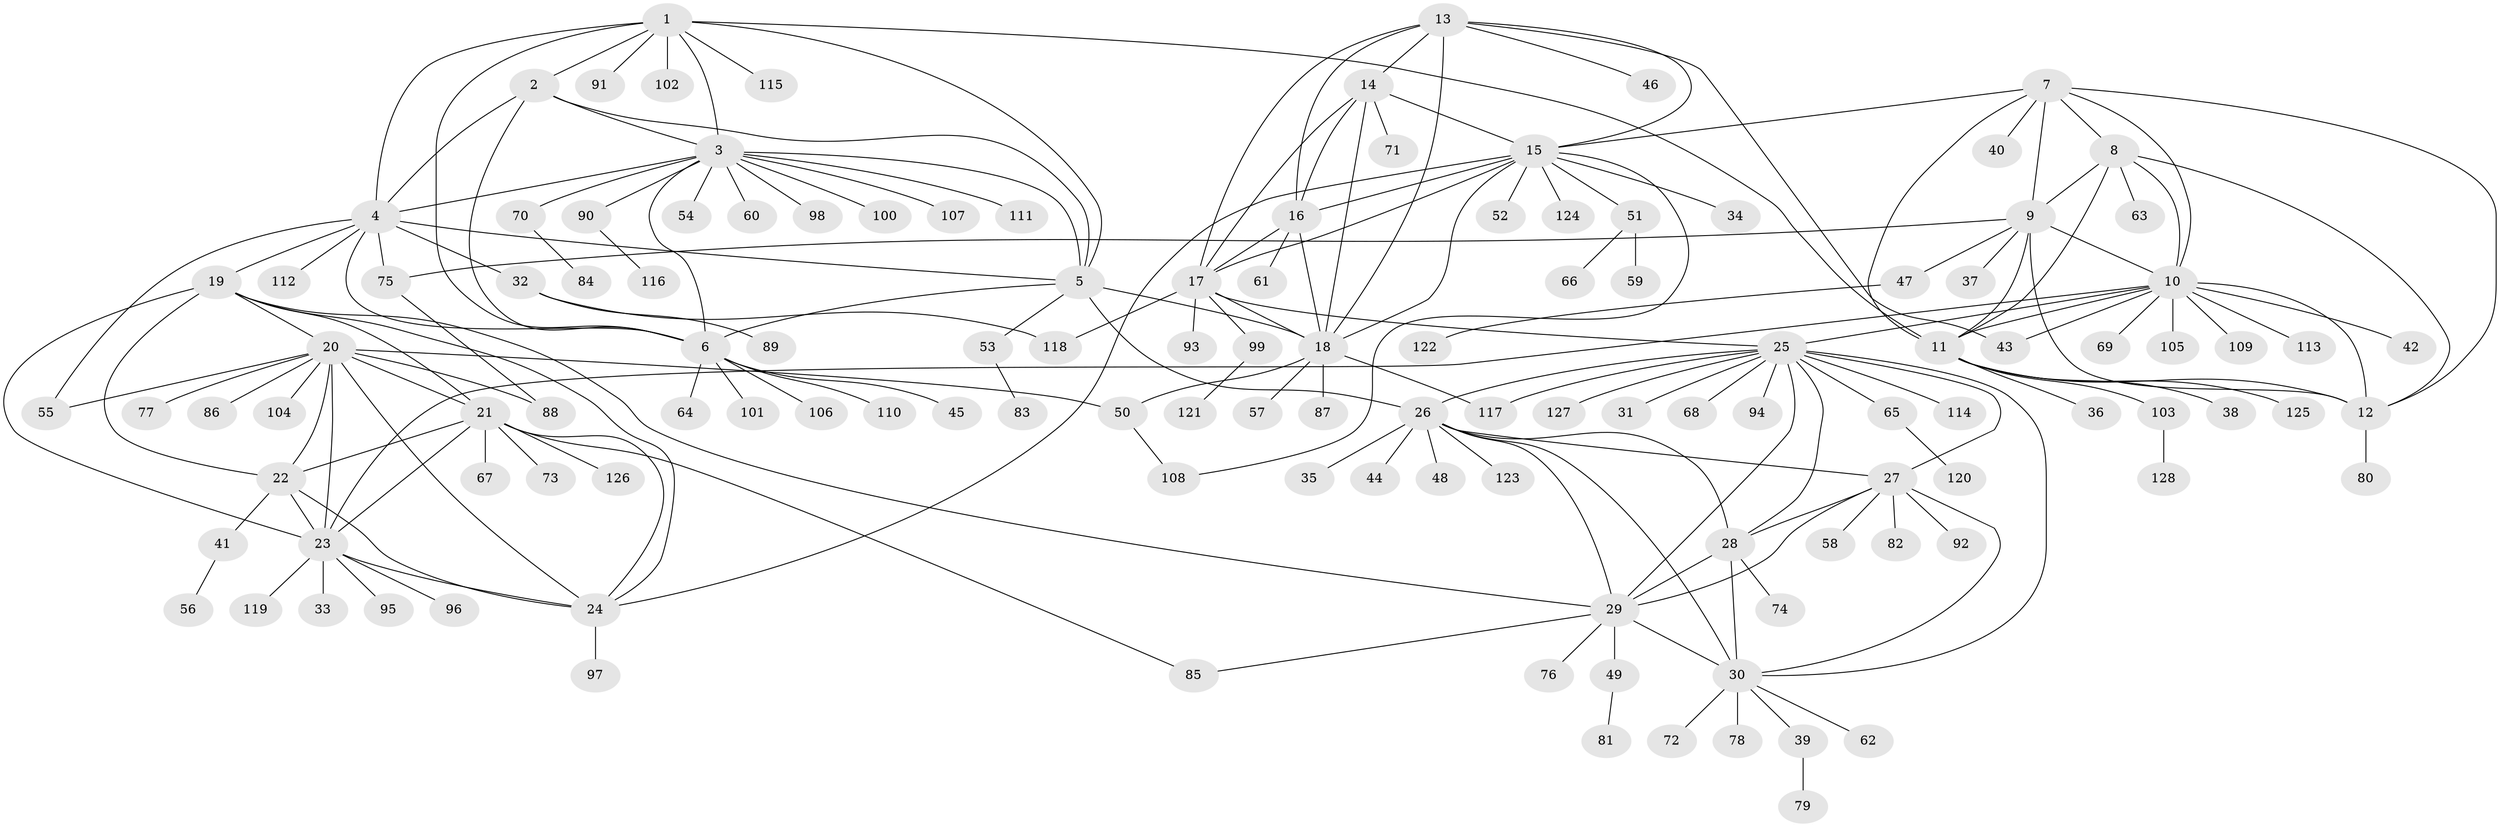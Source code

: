 // Generated by graph-tools (version 1.1) at 2025/55/03/09/25 04:55:47]
// undirected, 128 vertices, 192 edges
graph export_dot {
graph [start="1"]
  node [color=gray90,style=filled];
  1;
  2;
  3;
  4;
  5;
  6;
  7;
  8;
  9;
  10;
  11;
  12;
  13;
  14;
  15;
  16;
  17;
  18;
  19;
  20;
  21;
  22;
  23;
  24;
  25;
  26;
  27;
  28;
  29;
  30;
  31;
  32;
  33;
  34;
  35;
  36;
  37;
  38;
  39;
  40;
  41;
  42;
  43;
  44;
  45;
  46;
  47;
  48;
  49;
  50;
  51;
  52;
  53;
  54;
  55;
  56;
  57;
  58;
  59;
  60;
  61;
  62;
  63;
  64;
  65;
  66;
  67;
  68;
  69;
  70;
  71;
  72;
  73;
  74;
  75;
  76;
  77;
  78;
  79;
  80;
  81;
  82;
  83;
  84;
  85;
  86;
  87;
  88;
  89;
  90;
  91;
  92;
  93;
  94;
  95;
  96;
  97;
  98;
  99;
  100;
  101;
  102;
  103;
  104;
  105;
  106;
  107;
  108;
  109;
  110;
  111;
  112;
  113;
  114;
  115;
  116;
  117;
  118;
  119;
  120;
  121;
  122;
  123;
  124;
  125;
  126;
  127;
  128;
  1 -- 2;
  1 -- 3;
  1 -- 4;
  1 -- 5;
  1 -- 6;
  1 -- 11;
  1 -- 91;
  1 -- 102;
  1 -- 115;
  2 -- 3;
  2 -- 4;
  2 -- 5;
  2 -- 6;
  3 -- 4;
  3 -- 5;
  3 -- 6;
  3 -- 54;
  3 -- 60;
  3 -- 70;
  3 -- 90;
  3 -- 98;
  3 -- 100;
  3 -- 107;
  3 -- 111;
  4 -- 5;
  4 -- 6;
  4 -- 19;
  4 -- 32;
  4 -- 55;
  4 -- 75;
  4 -- 112;
  5 -- 6;
  5 -- 18;
  5 -- 26;
  5 -- 53;
  6 -- 45;
  6 -- 64;
  6 -- 101;
  6 -- 106;
  6 -- 110;
  7 -- 8;
  7 -- 9;
  7 -- 10;
  7 -- 11;
  7 -- 12;
  7 -- 15;
  7 -- 40;
  8 -- 9;
  8 -- 10;
  8 -- 11;
  8 -- 12;
  8 -- 63;
  9 -- 10;
  9 -- 11;
  9 -- 12;
  9 -- 37;
  9 -- 47;
  9 -- 75;
  10 -- 11;
  10 -- 12;
  10 -- 23;
  10 -- 25;
  10 -- 42;
  10 -- 43;
  10 -- 69;
  10 -- 105;
  10 -- 109;
  10 -- 113;
  11 -- 12;
  11 -- 36;
  11 -- 38;
  11 -- 103;
  11 -- 125;
  12 -- 80;
  13 -- 14;
  13 -- 15;
  13 -- 16;
  13 -- 17;
  13 -- 18;
  13 -- 43;
  13 -- 46;
  14 -- 15;
  14 -- 16;
  14 -- 17;
  14 -- 18;
  14 -- 71;
  15 -- 16;
  15 -- 17;
  15 -- 18;
  15 -- 24;
  15 -- 34;
  15 -- 51;
  15 -- 52;
  15 -- 108;
  15 -- 124;
  16 -- 17;
  16 -- 18;
  16 -- 61;
  17 -- 18;
  17 -- 25;
  17 -- 93;
  17 -- 99;
  17 -- 118;
  18 -- 50;
  18 -- 57;
  18 -- 87;
  18 -- 117;
  19 -- 20;
  19 -- 21;
  19 -- 22;
  19 -- 23;
  19 -- 24;
  19 -- 29;
  20 -- 21;
  20 -- 22;
  20 -- 23;
  20 -- 24;
  20 -- 50;
  20 -- 55;
  20 -- 77;
  20 -- 86;
  20 -- 88;
  20 -- 104;
  21 -- 22;
  21 -- 23;
  21 -- 24;
  21 -- 67;
  21 -- 73;
  21 -- 85;
  21 -- 126;
  22 -- 23;
  22 -- 24;
  22 -- 41;
  23 -- 24;
  23 -- 33;
  23 -- 95;
  23 -- 96;
  23 -- 119;
  24 -- 97;
  25 -- 26;
  25 -- 27;
  25 -- 28;
  25 -- 29;
  25 -- 30;
  25 -- 31;
  25 -- 65;
  25 -- 68;
  25 -- 94;
  25 -- 114;
  25 -- 117;
  25 -- 127;
  26 -- 27;
  26 -- 28;
  26 -- 29;
  26 -- 30;
  26 -- 35;
  26 -- 44;
  26 -- 48;
  26 -- 123;
  27 -- 28;
  27 -- 29;
  27 -- 30;
  27 -- 58;
  27 -- 82;
  27 -- 92;
  28 -- 29;
  28 -- 30;
  28 -- 74;
  29 -- 30;
  29 -- 49;
  29 -- 76;
  29 -- 85;
  30 -- 39;
  30 -- 62;
  30 -- 72;
  30 -- 78;
  32 -- 89;
  32 -- 118;
  39 -- 79;
  41 -- 56;
  47 -- 122;
  49 -- 81;
  50 -- 108;
  51 -- 59;
  51 -- 66;
  53 -- 83;
  65 -- 120;
  70 -- 84;
  75 -- 88;
  90 -- 116;
  99 -- 121;
  103 -- 128;
}

